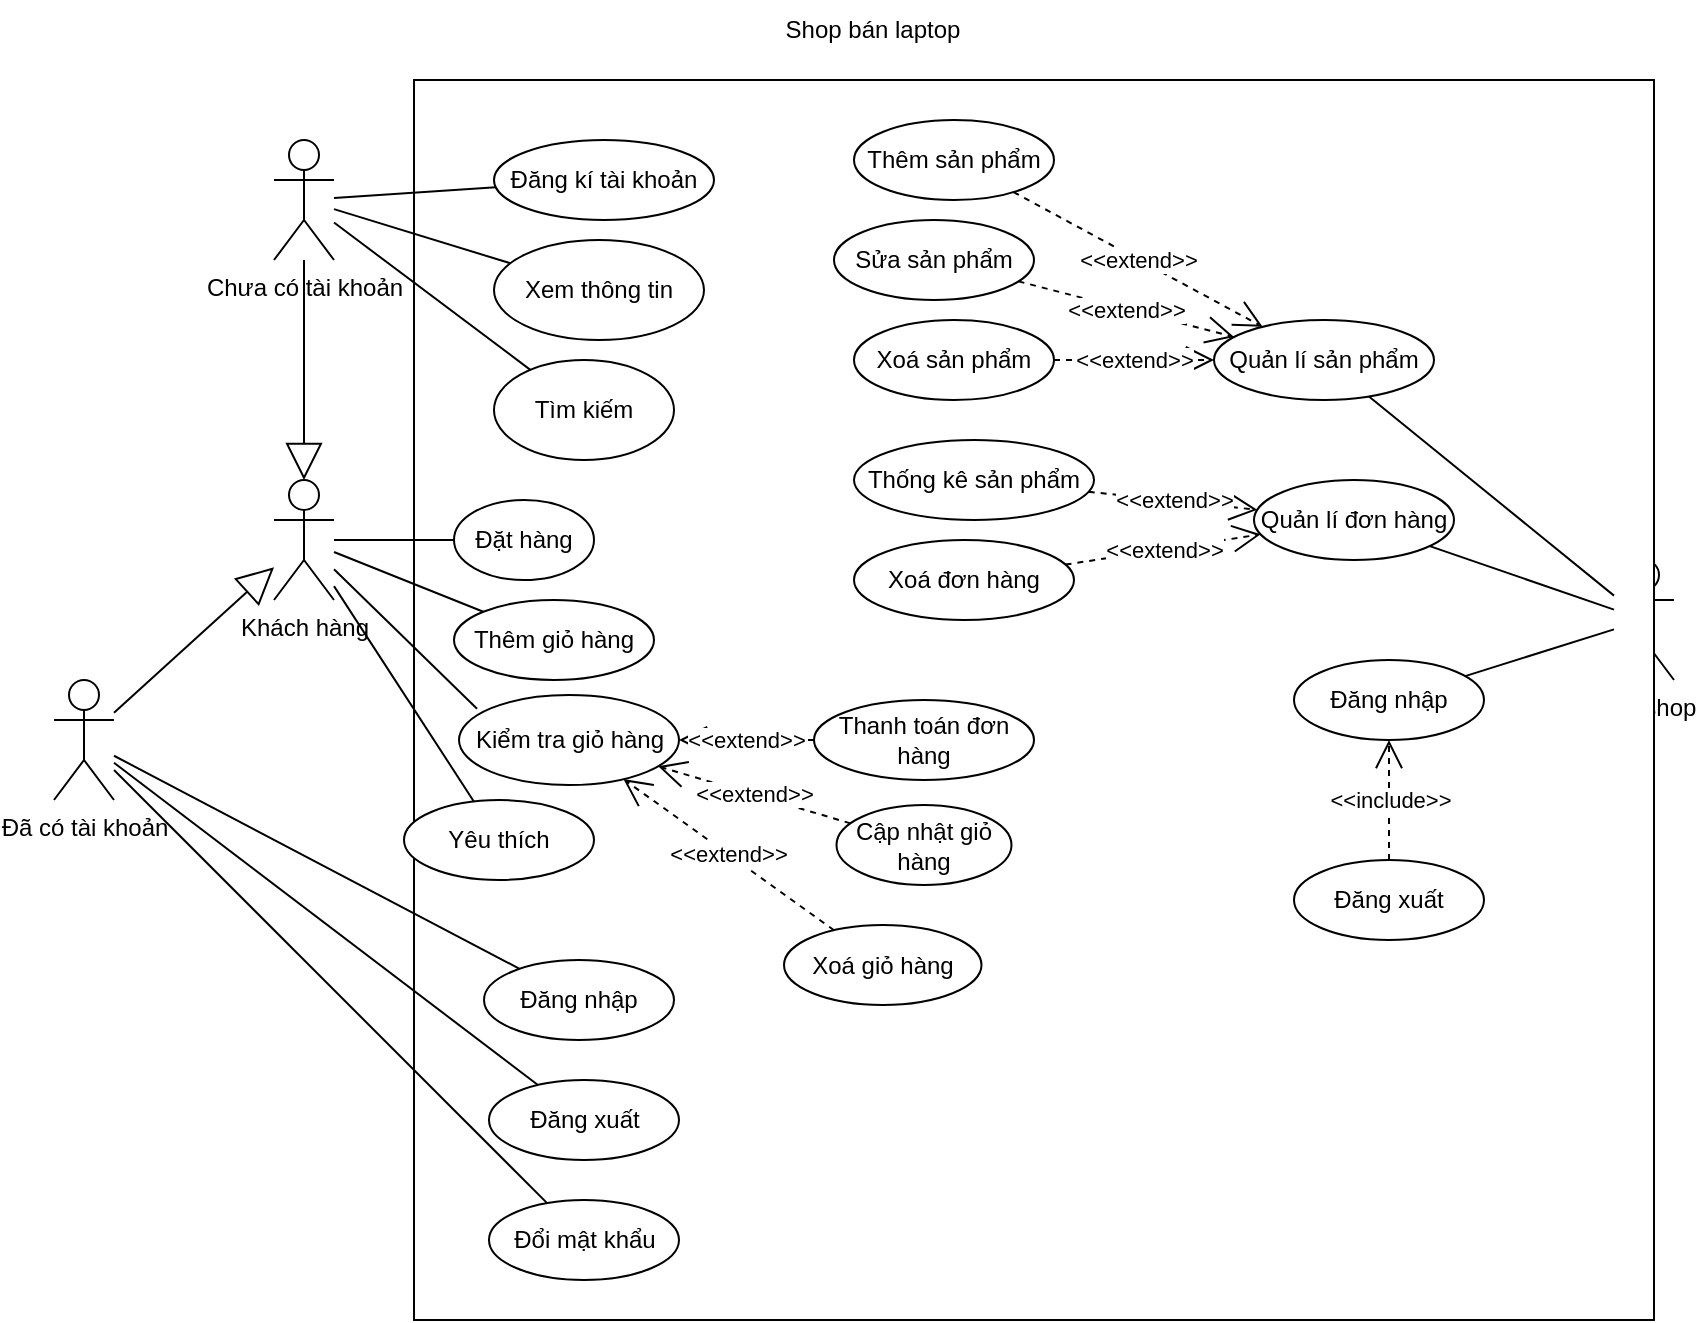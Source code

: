 <mxfile version="24.7.7">
  <diagram name="Page-1" id="ziG7X7EVe4cJfio2BCwE">
    <mxGraphModel dx="2147" dy="695" grid="1" gridSize="10" guides="1" tooltips="1" connect="1" arrows="1" fold="1" page="1" pageScale="1" pageWidth="827" pageHeight="1169" math="0" shadow="0">
      <root>
        <mxCell id="0" />
        <mxCell id="1" parent="0" />
        <mxCell id="RAVvE-E1nA_ZB6HdVe7P-1" value="Khách hàng" style="shape=umlActor;verticalLabelPosition=bottom;verticalAlign=top;html=1;outlineConnect=0;" vertex="1" parent="1">
          <mxGeometry x="50" y="360" width="30" height="60" as="geometry" />
        </mxCell>
        <mxCell id="RAVvE-E1nA_ZB6HdVe7P-2" value="Chủ shop" style="shape=umlActor;verticalLabelPosition=bottom;verticalAlign=top;html=1;outlineConnect=0;" vertex="1" parent="1">
          <mxGeometry x="720" y="400" width="30" height="60" as="geometry" />
        </mxCell>
        <mxCell id="RAVvE-E1nA_ZB6HdVe7P-4" value="Chưa có tài khoản" style="shape=umlActor;verticalLabelPosition=bottom;verticalAlign=top;html=1;outlineConnect=0;" vertex="1" parent="1">
          <mxGeometry x="50" y="190" width="30" height="60" as="geometry" />
        </mxCell>
        <mxCell id="RAVvE-E1nA_ZB6HdVe7P-3" value="" style="whiteSpace=wrap;html=1;aspect=fixed;" vertex="1" parent="1">
          <mxGeometry x="120" y="160" width="620" height="620" as="geometry" />
        </mxCell>
        <mxCell id="RAVvE-E1nA_ZB6HdVe7P-5" value="Đã có tài khoản&lt;div&gt;&lt;br&gt;&lt;/div&gt;" style="shape=umlActor;verticalLabelPosition=bottom;verticalAlign=top;html=1;outlineConnect=0;" vertex="1" parent="1">
          <mxGeometry x="-60" y="460" width="30" height="60" as="geometry" />
        </mxCell>
        <mxCell id="RAVvE-E1nA_ZB6HdVe7P-6" value="Shop bán laptop" style="text;html=1;align=center;verticalAlign=middle;resizable=0;points=[];autosize=1;strokeColor=none;fillColor=none;" vertex="1" parent="1">
          <mxGeometry x="293.75" y="120" width="110" height="30" as="geometry" />
        </mxCell>
        <mxCell id="RAVvE-E1nA_ZB6HdVe7P-7" value="Đăng kí tài khoản" style="ellipse;whiteSpace=wrap;html=1;" vertex="1" parent="1">
          <mxGeometry x="160" y="190" width="110" height="40" as="geometry" />
        </mxCell>
        <mxCell id="RAVvE-E1nA_ZB6HdVe7P-8" value="Xem thông tin" style="ellipse;whiteSpace=wrap;html=1;" vertex="1" parent="1">
          <mxGeometry x="160" y="240" width="105" height="50" as="geometry" />
        </mxCell>
        <mxCell id="RAVvE-E1nA_ZB6HdVe7P-9" value="Tìm kiếm" style="ellipse;whiteSpace=wrap;html=1;" vertex="1" parent="1">
          <mxGeometry x="160" y="300" width="90" height="50" as="geometry" />
        </mxCell>
        <mxCell id="RAVvE-E1nA_ZB6HdVe7P-10" value="Đặt hàng" style="ellipse;whiteSpace=wrap;html=1;" vertex="1" parent="1">
          <mxGeometry x="140" y="370" width="70" height="40" as="geometry" />
        </mxCell>
        <mxCell id="RAVvE-E1nA_ZB6HdVe7P-11" value="Thêm giỏ hàng" style="ellipse;whiteSpace=wrap;html=1;" vertex="1" parent="1">
          <mxGeometry x="140" y="420" width="100" height="40" as="geometry" />
        </mxCell>
        <mxCell id="RAVvE-E1nA_ZB6HdVe7P-13" value="Kiểm tra giỏ hàng" style="ellipse;whiteSpace=wrap;html=1;" vertex="1" parent="1">
          <mxGeometry x="142.5" y="467.5" width="110" height="45" as="geometry" />
        </mxCell>
        <mxCell id="RAVvE-E1nA_ZB6HdVe7P-15" value="Xoá giỏ hàng" style="ellipse;whiteSpace=wrap;html=1;" vertex="1" parent="1">
          <mxGeometry x="305" y="582.5" width="98.75" height="40" as="geometry" />
        </mxCell>
        <mxCell id="RAVvE-E1nA_ZB6HdVe7P-16" value="Cập nhật giỏ hàng" style="ellipse;whiteSpace=wrap;html=1;" vertex="1" parent="1">
          <mxGeometry x="331.25" y="522.5" width="87.5" height="40" as="geometry" />
        </mxCell>
        <mxCell id="RAVvE-E1nA_ZB6HdVe7P-17" value="Thanh toán đơn hàng" style="ellipse;whiteSpace=wrap;html=1;" vertex="1" parent="1">
          <mxGeometry x="320" y="470" width="110" height="40" as="geometry" />
        </mxCell>
        <mxCell id="RAVvE-E1nA_ZB6HdVe7P-18" value="Yêu thích" style="ellipse;whiteSpace=wrap;html=1;" vertex="1" parent="1">
          <mxGeometry x="115" y="520" width="95" height="40" as="geometry" />
        </mxCell>
        <mxCell id="RAVvE-E1nA_ZB6HdVe7P-19" value="Đăng nhập" style="ellipse;whiteSpace=wrap;html=1;" vertex="1" parent="1">
          <mxGeometry x="155" y="600" width="95" height="40" as="geometry" />
        </mxCell>
        <mxCell id="RAVvE-E1nA_ZB6HdVe7P-20" value="Đổi mật khẩu" style="ellipse;whiteSpace=wrap;html=1;" vertex="1" parent="1">
          <mxGeometry x="157.5" y="720" width="95" height="40" as="geometry" />
        </mxCell>
        <mxCell id="RAVvE-E1nA_ZB6HdVe7P-21" value="Đăng xuất" style="ellipse;whiteSpace=wrap;html=1;" vertex="1" parent="1">
          <mxGeometry x="157.5" y="660" width="95" height="40" as="geometry" />
        </mxCell>
        <mxCell id="RAVvE-E1nA_ZB6HdVe7P-24" value="Thêm sản phẩm" style="ellipse;whiteSpace=wrap;html=1;" vertex="1" parent="1">
          <mxGeometry x="340" y="180" width="100" height="40" as="geometry" />
        </mxCell>
        <mxCell id="RAVvE-E1nA_ZB6HdVe7P-25" value="Sửa sản phẩm" style="ellipse;whiteSpace=wrap;html=1;" vertex="1" parent="1">
          <mxGeometry x="330" y="230" width="100" height="40" as="geometry" />
        </mxCell>
        <mxCell id="RAVvE-E1nA_ZB6HdVe7P-26" value="Xoá sản phẩm" style="ellipse;whiteSpace=wrap;html=1;" vertex="1" parent="1">
          <mxGeometry x="340" y="280" width="100" height="40" as="geometry" />
        </mxCell>
        <mxCell id="RAVvE-E1nA_ZB6HdVe7P-27" value="Thống kê sản phẩm" style="ellipse;whiteSpace=wrap;html=1;" vertex="1" parent="1">
          <mxGeometry x="340" y="340" width="120" height="40" as="geometry" />
        </mxCell>
        <mxCell id="RAVvE-E1nA_ZB6HdVe7P-28" value="Xoá đơn hàng" style="ellipse;whiteSpace=wrap;html=1;" vertex="1" parent="1">
          <mxGeometry x="340" y="390" width="110" height="40" as="geometry" />
        </mxCell>
        <mxCell id="RAVvE-E1nA_ZB6HdVe7P-29" value="Quản lí đơn hàng" style="ellipse;whiteSpace=wrap;html=1;" vertex="1" parent="1">
          <mxGeometry x="540" y="360" width="100" height="40" as="geometry" />
        </mxCell>
        <mxCell id="RAVvE-E1nA_ZB6HdVe7P-30" value="Quản lí sản phẩm" style="ellipse;whiteSpace=wrap;html=1;" vertex="1" parent="1">
          <mxGeometry x="520" y="280" width="110" height="40" as="geometry" />
        </mxCell>
        <mxCell id="RAVvE-E1nA_ZB6HdVe7P-38" value="" style="endArrow=block;endSize=16;endFill=0;html=1;rounded=0;" edge="1" parent="1" source="RAVvE-E1nA_ZB6HdVe7P-5" target="RAVvE-E1nA_ZB6HdVe7P-1">
          <mxGeometry width="160" relative="1" as="geometry">
            <mxPoint x="140" y="950" as="sourcePoint" />
            <mxPoint x="300" y="950" as="targetPoint" />
          </mxGeometry>
        </mxCell>
        <mxCell id="RAVvE-E1nA_ZB6HdVe7P-39" value="" style="endArrow=block;endSize=16;endFill=0;html=1;rounded=0;" edge="1" parent="1" source="RAVvE-E1nA_ZB6HdVe7P-4" target="RAVvE-E1nA_ZB6HdVe7P-1">
          <mxGeometry width="160" relative="1" as="geometry">
            <mxPoint x="-169.998" y="-330" as="sourcePoint" />
            <mxPoint x="70" y="340" as="targetPoint" />
          </mxGeometry>
        </mxCell>
        <mxCell id="RAVvE-E1nA_ZB6HdVe7P-46" value="" style="endArrow=none;html=1;rounded=0;" edge="1" parent="1" source="RAVvE-E1nA_ZB6HdVe7P-7" target="RAVvE-E1nA_ZB6HdVe7P-4">
          <mxGeometry width="50" height="50" relative="1" as="geometry">
            <mxPoint x="460" y="460" as="sourcePoint" />
            <mxPoint x="510" y="410" as="targetPoint" />
          </mxGeometry>
        </mxCell>
        <mxCell id="RAVvE-E1nA_ZB6HdVe7P-48" value="" style="endArrow=none;html=1;rounded=0;" edge="1" parent="1" source="RAVvE-E1nA_ZB6HdVe7P-8" target="RAVvE-E1nA_ZB6HdVe7P-4">
          <mxGeometry width="50" height="50" relative="1" as="geometry">
            <mxPoint x="171" y="224" as="sourcePoint" />
            <mxPoint x="90" y="229" as="targetPoint" />
          </mxGeometry>
        </mxCell>
        <mxCell id="RAVvE-E1nA_ZB6HdVe7P-49" value="" style="endArrow=none;html=1;rounded=0;" edge="1" parent="1" source="RAVvE-E1nA_ZB6HdVe7P-9" target="RAVvE-E1nA_ZB6HdVe7P-4">
          <mxGeometry width="50" height="50" relative="1" as="geometry">
            <mxPoint x="178" y="262" as="sourcePoint" />
            <mxPoint x="90" y="235" as="targetPoint" />
          </mxGeometry>
        </mxCell>
        <mxCell id="RAVvE-E1nA_ZB6HdVe7P-51" value="" style="endArrow=none;html=1;rounded=0;" edge="1" parent="1" source="RAVvE-E1nA_ZB6HdVe7P-10" target="RAVvE-E1nA_ZB6HdVe7P-1">
          <mxGeometry width="50" height="50" relative="1" as="geometry">
            <mxPoint x="188" y="315" as="sourcePoint" />
            <mxPoint x="90" y="241" as="targetPoint" />
          </mxGeometry>
        </mxCell>
        <mxCell id="RAVvE-E1nA_ZB6HdVe7P-52" value="" style="endArrow=none;html=1;rounded=0;" edge="1" parent="1" source="RAVvE-E1nA_ZB6HdVe7P-11" target="RAVvE-E1nA_ZB6HdVe7P-1">
          <mxGeometry width="50" height="50" relative="1" as="geometry">
            <mxPoint x="194" y="418" as="sourcePoint" />
            <mxPoint x="75" y="550" as="targetPoint" />
          </mxGeometry>
        </mxCell>
        <mxCell id="RAVvE-E1nA_ZB6HdVe7P-53" value="" style="endArrow=none;html=1;rounded=0;exitX=0.082;exitY=0.153;exitDx=0;exitDy=0;exitPerimeter=0;" edge="1" parent="1" source="RAVvE-E1nA_ZB6HdVe7P-13" target="RAVvE-E1nA_ZB6HdVe7P-1">
          <mxGeometry width="50" height="50" relative="1" as="geometry">
            <mxPoint x="175" y="400" as="sourcePoint" />
            <mxPoint x="90" y="400" as="targetPoint" />
          </mxGeometry>
        </mxCell>
        <mxCell id="RAVvE-E1nA_ZB6HdVe7P-54" value="" style="endArrow=none;html=1;rounded=0;" edge="1" parent="1" source="RAVvE-E1nA_ZB6HdVe7P-19" target="RAVvE-E1nA_ZB6HdVe7P-5">
          <mxGeometry width="50" height="50" relative="1" as="geometry">
            <mxPoint x="177" y="575" as="sourcePoint" />
            <mxPoint x="90" y="484" as="targetPoint" />
          </mxGeometry>
        </mxCell>
        <mxCell id="RAVvE-E1nA_ZB6HdVe7P-55" value="" style="endArrow=none;html=1;rounded=0;" edge="1" parent="1" source="RAVvE-E1nA_ZB6HdVe7P-21" target="RAVvE-E1nA_ZB6HdVe7P-5">
          <mxGeometry width="50" height="50" relative="1" as="geometry">
            <mxPoint x="185" y="614" as="sourcePoint" />
            <mxPoint x="90" y="559" as="targetPoint" />
          </mxGeometry>
        </mxCell>
        <mxCell id="RAVvE-E1nA_ZB6HdVe7P-56" value="" style="endArrow=none;html=1;rounded=0;" edge="1" parent="1" source="RAVvE-E1nA_ZB6HdVe7P-20" target="RAVvE-E1nA_ZB6HdVe7P-5">
          <mxGeometry width="50" height="50" relative="1" as="geometry">
            <mxPoint x="197" y="672" as="sourcePoint" />
            <mxPoint x="60" y="670" as="targetPoint" />
          </mxGeometry>
        </mxCell>
        <mxCell id="RAVvE-E1nA_ZB6HdVe7P-58" value="" style="endArrow=none;html=1;rounded=0;" edge="1" parent="1" source="RAVvE-E1nA_ZB6HdVe7P-18" target="RAVvE-E1nA_ZB6HdVe7P-1">
          <mxGeometry width="50" height="50" relative="1" as="geometry">
            <mxPoint x="177" y="507" as="sourcePoint" />
            <mxPoint x="70" y="490" as="targetPoint" />
          </mxGeometry>
        </mxCell>
        <mxCell id="RAVvE-E1nA_ZB6HdVe7P-59" value="&amp;lt;&amp;lt;include&amp;gt;&amp;gt;" style="endArrow=open;endSize=12;dashed=1;html=1;rounded=0;" edge="1" parent="1" source="RAVvE-E1nA_ZB6HdVe7P-83" target="RAVvE-E1nA_ZB6HdVe7P-81">
          <mxGeometry width="160" relative="1" as="geometry">
            <mxPoint x="740" y="660" as="sourcePoint" />
            <mxPoint x="610" y="660" as="targetPoint" />
          </mxGeometry>
        </mxCell>
        <mxCell id="RAVvE-E1nA_ZB6HdVe7P-60" value="&amp;lt;&amp;lt;extend&amp;gt;&amp;gt;" style="endArrow=open;endSize=12;dashed=1;html=1;rounded=0;" edge="1" parent="1" source="RAVvE-E1nA_ZB6HdVe7P-24" target="RAVvE-E1nA_ZB6HdVe7P-30">
          <mxGeometry x="0.006" width="160" relative="1" as="geometry">
            <mxPoint x="590" y="170" as="sourcePoint" />
            <mxPoint x="200" y="600.34" as="targetPoint" />
            <mxPoint as="offset" />
          </mxGeometry>
        </mxCell>
        <mxCell id="RAVvE-E1nA_ZB6HdVe7P-61" value="&amp;lt;&amp;lt;extend&amp;gt;&amp;gt;" style="endArrow=open;endSize=12;dashed=1;html=1;rounded=0;" edge="1" parent="1" source="RAVvE-E1nA_ZB6HdVe7P-17" target="RAVvE-E1nA_ZB6HdVe7P-13">
          <mxGeometry width="160" relative="1" as="geometry">
            <mxPoint x="465" y="752.5" as="sourcePoint" />
            <mxPoint x="235.687" y="521.653" as="targetPoint" />
          </mxGeometry>
        </mxCell>
        <mxCell id="RAVvE-E1nA_ZB6HdVe7P-62" value="&amp;lt;&amp;lt;extend&amp;gt;&amp;gt;" style="endArrow=open;endSize=12;dashed=1;html=1;rounded=0;" edge="1" parent="1" source="RAVvE-E1nA_ZB6HdVe7P-16" target="RAVvE-E1nA_ZB6HdVe7P-13">
          <mxGeometry width="160" relative="1" as="geometry">
            <mxPoint x="475" y="762.5" as="sourcePoint" />
            <mxPoint x="242.067" y="535.319" as="targetPoint" />
          </mxGeometry>
        </mxCell>
        <mxCell id="RAVvE-E1nA_ZB6HdVe7P-63" value="&amp;lt;&amp;lt;extend&amp;gt;&amp;gt;" style="endArrow=open;endSize=12;dashed=1;html=1;rounded=0;" edge="1" parent="1" source="RAVvE-E1nA_ZB6HdVe7P-15" target="RAVvE-E1nA_ZB6HdVe7P-13">
          <mxGeometry width="160" relative="1" as="geometry">
            <mxPoint x="485" y="772.5" as="sourcePoint" />
            <mxPoint x="225.919" y="548.601" as="targetPoint" />
          </mxGeometry>
        </mxCell>
        <mxCell id="RAVvE-E1nA_ZB6HdVe7P-64" value="&amp;lt;&amp;lt;extend&amp;gt;&amp;gt;" style="endArrow=open;endSize=12;dashed=1;html=1;rounded=0;" edge="1" parent="1" source="RAVvE-E1nA_ZB6HdVe7P-25" target="RAVvE-E1nA_ZB6HdVe7P-30">
          <mxGeometry x="0.006" width="160" relative="1" as="geometry">
            <mxPoint x="532" y="208" as="sourcePoint" />
            <mxPoint x="580" y="190" as="targetPoint" />
            <mxPoint as="offset" />
          </mxGeometry>
        </mxCell>
        <mxCell id="RAVvE-E1nA_ZB6HdVe7P-65" value="&amp;lt;&amp;lt;extend&amp;gt;&amp;gt;" style="endArrow=open;endSize=12;dashed=1;html=1;rounded=0;" edge="1" parent="1" source="RAVvE-E1nA_ZB6HdVe7P-26" target="RAVvE-E1nA_ZB6HdVe7P-30">
          <mxGeometry x="0.006" width="160" relative="1" as="geometry">
            <mxPoint x="542" y="218" as="sourcePoint" />
            <mxPoint x="490" y="330" as="targetPoint" />
            <mxPoint as="offset" />
          </mxGeometry>
        </mxCell>
        <mxCell id="RAVvE-E1nA_ZB6HdVe7P-66" value="" style="endArrow=none;html=1;rounded=0;" edge="1" parent="1" source="RAVvE-E1nA_ZB6HdVe7P-2" target="RAVvE-E1nA_ZB6HdVe7P-30">
          <mxGeometry width="50" height="50" relative="1" as="geometry">
            <mxPoint x="171" y="224" as="sourcePoint" />
            <mxPoint x="90" y="229" as="targetPoint" />
          </mxGeometry>
        </mxCell>
        <mxCell id="RAVvE-E1nA_ZB6HdVe7P-67" value="" style="endArrow=none;html=1;rounded=0;" edge="1" parent="1" source="RAVvE-E1nA_ZB6HdVe7P-2" target="RAVvE-E1nA_ZB6HdVe7P-29">
          <mxGeometry width="50" height="50" relative="1" as="geometry">
            <mxPoint x="790" y="379" as="sourcePoint" />
            <mxPoint x="730" y="338" as="targetPoint" />
          </mxGeometry>
        </mxCell>
        <mxCell id="RAVvE-E1nA_ZB6HdVe7P-68" value="&amp;lt;&amp;lt;extend&amp;gt;&amp;gt;" style="endArrow=open;endSize=12;dashed=1;html=1;rounded=0;" edge="1" parent="1" source="RAVvE-E1nA_ZB6HdVe7P-27" target="RAVvE-E1nA_ZB6HdVe7P-29">
          <mxGeometry x="0.006" width="160" relative="1" as="geometry">
            <mxPoint x="547" y="234" as="sourcePoint" />
            <mxPoint x="490" y="340" as="targetPoint" />
            <mxPoint as="offset" />
          </mxGeometry>
        </mxCell>
        <mxCell id="RAVvE-E1nA_ZB6HdVe7P-69" value="&amp;lt;&amp;lt;extend&amp;gt;&amp;gt;" style="endArrow=open;endSize=12;dashed=1;html=1;rounded=0;" edge="1" parent="1" source="RAVvE-E1nA_ZB6HdVe7P-28" target="RAVvE-E1nA_ZB6HdVe7P-29">
          <mxGeometry x="0.006" width="160" relative="1" as="geometry">
            <mxPoint x="530" y="470" as="sourcePoint" />
            <mxPoint x="446" y="286" as="targetPoint" />
            <mxPoint as="offset" />
          </mxGeometry>
        </mxCell>
        <mxCell id="RAVvE-E1nA_ZB6HdVe7P-81" value="Đăng nhập" style="ellipse;whiteSpace=wrap;html=1;" vertex="1" parent="1">
          <mxGeometry x="560" y="450" width="95" height="40" as="geometry" />
        </mxCell>
        <mxCell id="RAVvE-E1nA_ZB6HdVe7P-82" value="" style="endArrow=none;html=1;rounded=0;" edge="1" parent="1" source="RAVvE-E1nA_ZB6HdVe7P-2" target="RAVvE-E1nA_ZB6HdVe7P-81">
          <mxGeometry width="50" height="50" relative="1" as="geometry">
            <mxPoint x="730" y="435" as="sourcePoint" />
            <mxPoint x="638" y="403" as="targetPoint" />
          </mxGeometry>
        </mxCell>
        <mxCell id="RAVvE-E1nA_ZB6HdVe7P-83" value="Đăng xuất" style="ellipse;whiteSpace=wrap;html=1;" vertex="1" parent="1">
          <mxGeometry x="560" y="550" width="95" height="40" as="geometry" />
        </mxCell>
      </root>
    </mxGraphModel>
  </diagram>
</mxfile>
